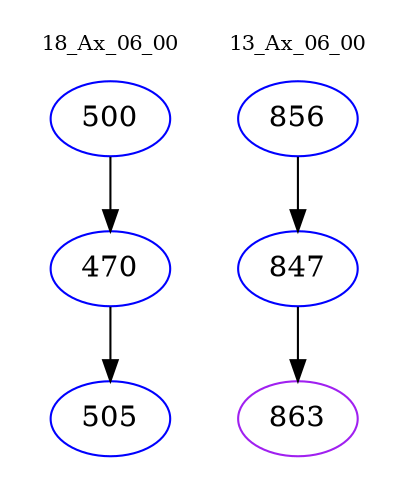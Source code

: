 digraph{
subgraph cluster_0 {
color = white
label = "18_Ax_06_00";
fontsize=10;
T0_500 [label="500", color="blue"]
T0_500 -> T0_470 [color="black"]
T0_470 [label="470", color="blue"]
T0_470 -> T0_505 [color="black"]
T0_505 [label="505", color="blue"]
}
subgraph cluster_1 {
color = white
label = "13_Ax_06_00";
fontsize=10;
T1_856 [label="856", color="blue"]
T1_856 -> T1_847 [color="black"]
T1_847 [label="847", color="blue"]
T1_847 -> T1_863 [color="black"]
T1_863 [label="863", color="purple"]
}
}
